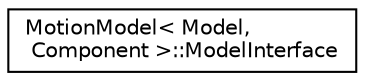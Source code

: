 digraph "Graphical Class Hierarchy"
{
 // LATEX_PDF_SIZE
  edge [fontname="Helvetica",fontsize="10",labelfontname="Helvetica",labelfontsize="10"];
  node [fontname="Helvetica",fontsize="10",shape=record];
  rankdir="LR";
  Node0 [label="MotionModel\< Model,\l Component \>::ModelInterface",height=0.2,width=0.4,color="black", fillcolor="white", style="filled",URL="$classpFlow_1_1MotionModel_1_1ModelInterface.html",tooltip="Motion model class to be passed to computational units/kernels for transfing points and returning vel..."];
}
